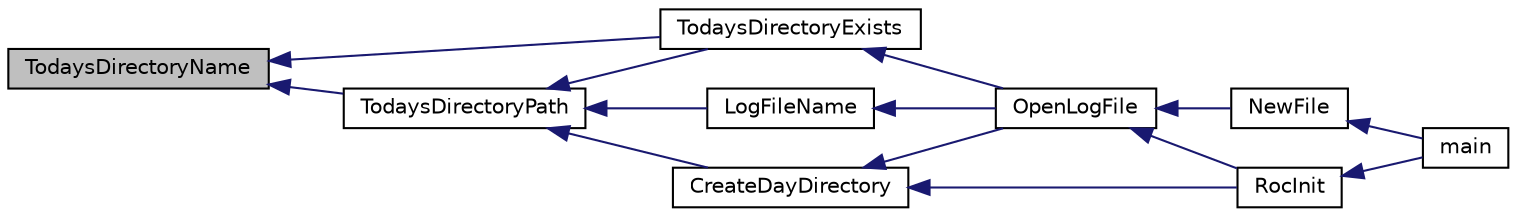 digraph "TodaysDirectoryName"
{
 // INTERACTIVE_SVG=YES
  edge [fontname="Helvetica",fontsize="10",labelfontname="Helvetica",labelfontsize="10"];
  node [fontname="Helvetica",fontsize="10",shape=record];
  rankdir="LR";
  Node118 [label="TodaysDirectoryName",height=0.2,width=0.4,color="black", fillcolor="grey75", style="filled", fontcolor="black"];
  Node118 -> Node119 [dir="back",color="midnightblue",fontsize="10",style="solid",fontname="Helvetica"];
  Node119 [label="TodaysDirectoryExists",height=0.2,width=0.4,color="black", fillcolor="white", style="filled",URL="$zephyr_8h.html#a88fb6383c5c934e876be013729f8ab60"];
  Node119 -> Node120 [dir="back",color="midnightblue",fontsize="10",style="solid",fontname="Helvetica"];
  Node120 [label="OpenLogFile",height=0.2,width=0.4,color="black", fillcolor="white", style="filled",URL="$zephyr_8h.html#af8b73dc85a9b8da6978eac659ec8531b"];
  Node120 -> Node121 [dir="back",color="midnightblue",fontsize="10",style="solid",fontname="Helvetica"];
  Node121 [label="RocInit",height=0.2,width=0.4,color="black", fillcolor="white", style="filled",URL="$roc2_8h.html#adaf639dd3b74bbc423f3e475d724f5bd",tooltip="Performs module initialization. "];
  Node121 -> Node122 [dir="back",color="midnightblue",fontsize="10",style="solid",fontname="Helvetica"];
  Node122 [label="main",height=0.2,width=0.4,color="black", fillcolor="white", style="filled",URL="$roc2_8c.html#a0ddf1224851353fc92bfbff6f499fa97",tooltip="Main function. "];
  Node120 -> Node123 [dir="back",color="midnightblue",fontsize="10",style="solid",fontname="Helvetica"];
  Node123 [label="NewFile",height=0.2,width=0.4,color="black", fillcolor="white", style="filled",URL="$zephyr_8h.html#a5366f78d45883b7ad5934d6910efa6c5"];
  Node123 -> Node122 [dir="back",color="midnightblue",fontsize="10",style="solid",fontname="Helvetica"];
  Node118 -> Node124 [dir="back",color="midnightblue",fontsize="10",style="solid",fontname="Helvetica"];
  Node124 [label="TodaysDirectoryPath",height=0.2,width=0.4,color="black", fillcolor="white", style="filled",URL="$zephyr_8h.html#a29819f4927e98849304e948f13c12574"];
  Node124 -> Node119 [dir="back",color="midnightblue",fontsize="10",style="solid",fontname="Helvetica"];
  Node124 -> Node125 [dir="back",color="midnightblue",fontsize="10",style="solid",fontname="Helvetica"];
  Node125 [label="CreateDayDirectory",height=0.2,width=0.4,color="black", fillcolor="white", style="filled",URL="$zephyr_8h.html#a0eaf55c523b081609cd85dd6eb04682b"];
  Node125 -> Node121 [dir="back",color="midnightblue",fontsize="10",style="solid",fontname="Helvetica"];
  Node125 -> Node120 [dir="back",color="midnightblue",fontsize="10",style="solid",fontname="Helvetica"];
  Node124 -> Node126 [dir="back",color="midnightblue",fontsize="10",style="solid",fontname="Helvetica"];
  Node126 [label="LogFileName",height=0.2,width=0.4,color="black", fillcolor="white", style="filled",URL="$zephyr_8h.html#a45786db9b46a6cc20e64bd0a851655bc"];
  Node126 -> Node120 [dir="back",color="midnightblue",fontsize="10",style="solid",fontname="Helvetica"];
}

